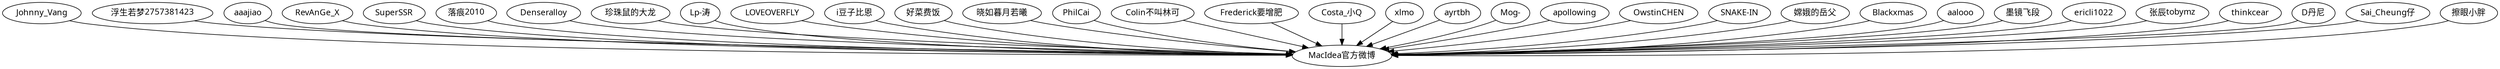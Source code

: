 strict digraph {
node [fontname="FangSong"]
"Johnny_Vang" -> "MacIdea官方微博" [weibo_id=3535578500848922];
"浮生若梦2757381423" -> "MacIdea官方微博" [weibo_id=3535679109926974];
"aaajiao" -> "MacIdea官方微博" [weibo_id=3535578048350677];
"RevAnGe_X" -> "MacIdea官方微博" [weibo_id=3535583059719837];
"SuperSSR" -> "MacIdea官方微博" [weibo_id=3535676324457369];
"落痕2010" -> "MacIdea官方微博" [weibo_id=3535585270718115];
"Denseralloy" -> "MacIdea官方微博" [weibo_id=3535628258436229];
"珍珠鼠的大龙" -> "MacIdea官方微博" [weibo_id=3535584213365389];
"Lp-涛" -> "MacIdea官方微博" [weibo_id=3535584997454837];
"LOVEOVERFLY" -> "MacIdea官方微博" [weibo_id=3535579159889053];
"i豆子比恩" -> "MacIdea官方微博" [weibo_id=3535588932400791];
"好菜费饭" -> "MacIdea官方微博" [weibo_id=3535586213947772];
"晓如暮月若曦" -> "MacIdea官方微博" [weibo_id=3535580887415538];
"PhilCai" -> "MacIdea官方微博" [weibo_id=3535578596995774];
"Colin不叫林可" -> "MacIdea官方微博" [weibo_id=3535578571826904];
"Frederick要增肥" -> "MacIdea官方微博" [weibo_id=3535583978455791];
"Costa_小Q" -> "MacIdea官方微博" [weibo_id=3535617092902334];
"xlmo" -> "MacIdea官方微博" [weibo_id=3535578244968072];
"ayrtbh" -> "MacIdea官方微博" [weibo_id=3535581160163721];
"Mog-" -> "MacIdea官方微博" [weibo_id=3535580463408091];
"apollowing" -> "MacIdea官方微博" [weibo_id=3535595706212388];
"OwstinCHEN" -> "MacIdea官方微博" [weibo_id=3535629759551737];
"SNAKE-IN" -> "MacIdea官方微博" [weibo_id=3535611547807466];
"嫦娥的岳父" -> "MacIdea官方微博" [weibo_id=3535581727032407];
"Blackxmas" -> "MacIdea官方微博" [weibo_id=3535581462101367];
"aalooo" -> "MacIdea官方微博" [weibo_id=3535579168090646];
"墨镜飞段" -> "MacIdea官方微博" [weibo_id=3535624055111683];
"ericli1022" -> "MacIdea官方微博" [weibo_id=3535615230922636];
"张辰tobymz" -> "MacIdea官方微博" [weibo_id=3535578404369362];
"thinkcear" -> "MacIdea官方微博" [weibo_id=3535581470155784];
"D丹尼" -> "MacIdea官方微博" [weibo_id=3535592577072254];
"Sai_Cheung仔" -> "MacIdea官方微博" [weibo_id=3535578601698387];
"擦眼小胖" -> "MacIdea官方微博" [weibo_id=3535585941285871]
}